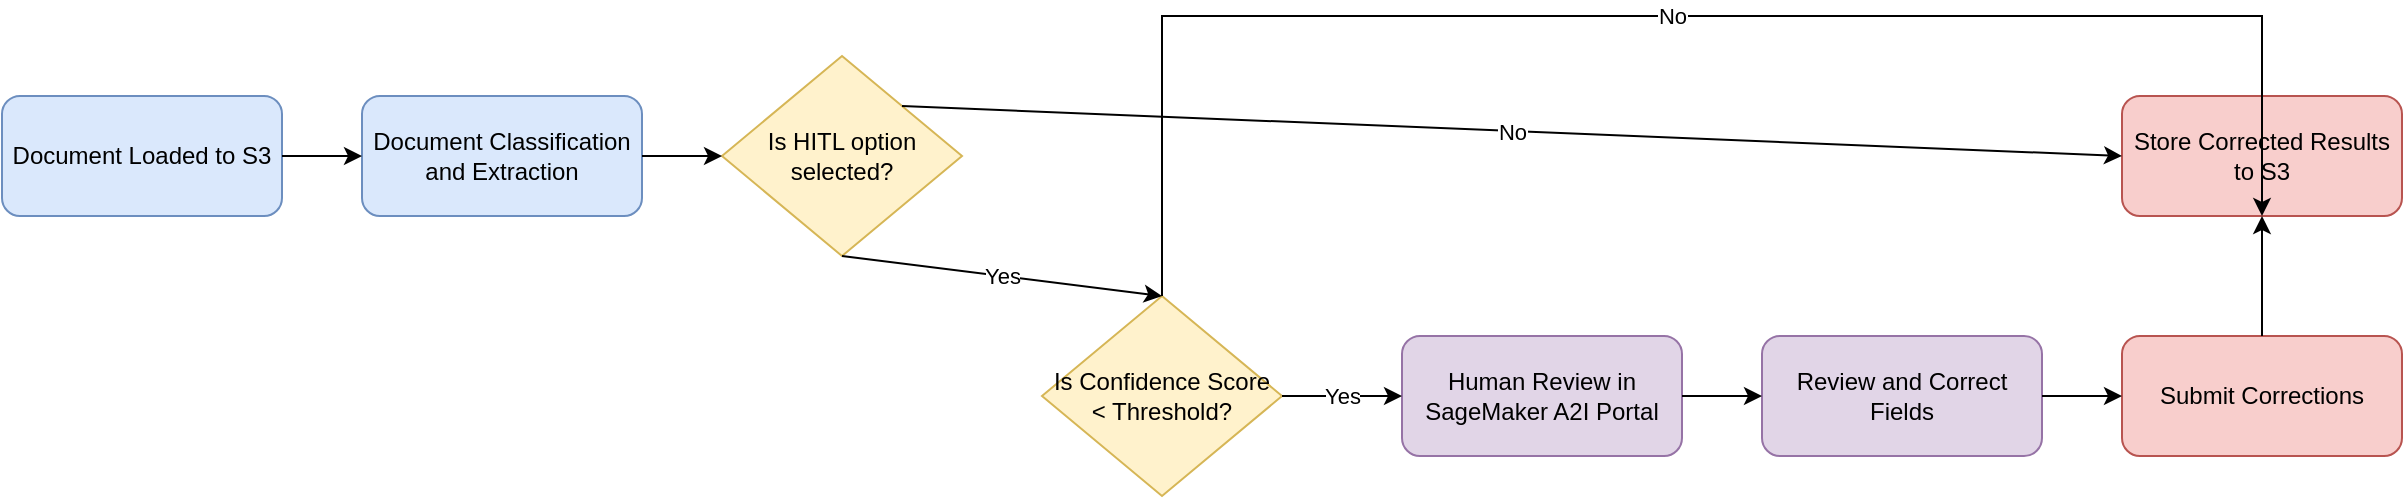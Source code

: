 <mxfile version="24.7.17" type="device">
  <diagram name="HITL A2I Workflow" id="hitl-workflow">
    <mxGraphModel dx="1422" dy="794" grid="1" gridSize="10" guides="1" tooltips="1" connect="1" arrows="1" fold="1" page="1" pageScale="1" pageWidth="1169" pageHeight="827" math="0" shadow="0">
      <root>
        <mxCell id="0" />
        <mxCell id="1" parent="0" />
        
        <!-- Document Loaded to S3 -->
        <mxCell id="2" value="Document Loaded to S3" style="rounded=1;whiteSpace=wrap;html=1;fillColor=#dae8fc;strokeColor=#6c8ebf;" vertex="1" parent="1">
          <mxGeometry x="20" y="120" width="140" height="60" as="geometry" />
        </mxCell>
        
        <!-- Document Classification and Extraction -->
        <mxCell id="3" value="Document Classification and Extraction" style="rounded=1;whiteSpace=wrap;html=1;fillColor=#dae8fc;strokeColor=#6c8ebf;" vertex="1" parent="1">
          <mxGeometry x="200" y="120" width="140" height="60" as="geometry" />
        </mxCell>
        
        <!-- Is HITL option selected? -->
        <mxCell id="4" value="Is HITL option selected?" style="rhombus;whiteSpace=wrap;html=1;fillColor=#fff2cc;strokeColor=#d6b656;" vertex="1" parent="1">
          <mxGeometry x="380" y="100" width="120" height="100" as="geometry" />
        </mxCell>
        
        <!-- Is Confidence Score < Threshold? -->
        <mxCell id="5" value="Is Confidence Score &lt; Threshold?" style="rhombus;whiteSpace=wrap;html=1;fillColor=#fff2cc;strokeColor=#d6b656;" vertex="1" parent="1">
          <mxGeometry x="540" y="220" width="120" height="100" as="geometry" />
        </mxCell>
        
        <!-- Human Review in SageMaker A2I Portal -->
        <mxCell id="6" value="Human Review in SageMaker A2I Portal" style="rounded=1;whiteSpace=wrap;html=1;fillColor=#e1d5e7;strokeColor=#9673a6;" vertex="1" parent="1">
          <mxGeometry x="720" y="240" width="140" height="60" as="geometry" />
        </mxCell>
        
        <!-- Review and Correct Fields -->
        <mxCell id="7" value="Review and Correct Fields" style="rounded=1;whiteSpace=wrap;html=1;fillColor=#e1d5e7;strokeColor=#9673a6;" vertex="1" parent="1">
          <mxGeometry x="900" y="240" width="140" height="60" as="geometry" />
        </mxCell>
        
        <!-- Submit Corrections -->
        <mxCell id="8" value="Submit Corrections" style="rounded=1;whiteSpace=wrap;html=1;fillColor=#f8cecc;strokeColor=#b85450;" vertex="1" parent="1">
          <mxGeometry x="1080" y="240" width="140" height="60" as="geometry" />
        </mxCell>
        
        <!-- Store Corrected Results to S3 -->
        <mxCell id="9" value="Store Corrected Results to S3" style="rounded=1;whiteSpace=wrap;html=1;fillColor=#f8cecc;strokeColor=#b85450;" vertex="1" parent="1">
          <mxGeometry x="1080" y="120" width="140" height="60" as="geometry" />
        </mxCell>
        
        <!-- Arrows -->
        <!-- Document to Classification -->
        <mxCell id="10" value="" style="endArrow=classic;html=1;rounded=0;exitX=1;exitY=0.5;exitDx=0;exitDy=0;entryX=0;entryY=0.5;entryDx=0;entryDy=0;" edge="1" parent="1" source="2" target="3">
          <mxGeometry width="50" height="50" relative="1" as="geometry">
            <mxPoint x="170" y="150" as="sourcePoint" />
            <mxPoint x="190" y="150" as="targetPoint" />
          </mxGeometry>
        </mxCell>
        
        <!-- Classification to HITL Decision -->
        <mxCell id="11" value="" style="endArrow=classic;html=1;rounded=0;exitX=1;exitY=0.5;exitDx=0;exitDy=0;entryX=0;entryY=0.5;entryDx=0;entryDy=0;" edge="1" parent="1" source="3" target="4">
          <mxGeometry width="50" height="50" relative="1" as="geometry">
            <mxPoint x="350" y="150" as="sourcePoint" />
            <mxPoint x="370" y="150" as="targetPoint" />
          </mxGeometry>
        </mxCell>
        
        <!-- HITL Decision Yes to Confidence Check -->
        <mxCell id="12" value="Yes" style="endArrow=classic;html=1;rounded=0;exitX=0.5;exitY=1;exitDx=0;exitDy=0;entryX=0.5;entryY=0;entryDx=0;entryDy=0;" edge="1" parent="1" source="4" target="5">
          <mxGeometry width="50" height="50" relative="1" as="geometry">
            <mxPoint x="440" y="210" as="sourcePoint" />
            <mxPoint x="600" y="210" as="targetPoint" />
          </mxGeometry>
        </mxCell>
        
        <!-- HITL Decision No to Store Results -->
        <mxCell id="13" value="No" style="endArrow=classic;html=1;rounded=0;exitX=1;exitY=0;exitDx=0;exitDy=0;entryX=0;entryY=0.5;entryDx=0;entryDy=0;" edge="1" parent="1" source="4" target="9">
          <mxGeometry width="50" height="50" relative="1" as="geometry">
            <mxPoint x="510" y="120" as="sourcePoint" />
            <mxPoint x="1070" y="150" as="targetPoint" />
          </mxGeometry>
        </mxCell>
        
        <!-- Confidence Check Yes to Human Review -->
        <mxCell id="14" value="Yes" style="endArrow=classic;html=1;rounded=0;exitX=1;exitY=0.5;exitDx=0;exitDy=0;entryX=0;entryY=0.5;entryDx=0;entryDy=0;" edge="1" parent="1" source="5" target="6">
          <mxGeometry width="50" height="50" relative="1" as="geometry">
            <mxPoint x="670" y="270" as="sourcePoint" />
            <mxPoint x="710" y="270" as="targetPoint" />
          </mxGeometry>
        </mxCell>
        
        <!-- Confidence Check No to Store Results -->
        <mxCell id="15" value="No" style="endArrow=classic;html=1;rounded=0;exitX=0.5;exitY=0;exitDx=0;exitDy=0;entryX=0.5;entryY=1;entryDx=0;entryDy=0;" edge="1" parent="1" source="5" target="9">
          <mxGeometry width="50" height="50" relative="1" as="geometry">
            <mxPoint x="600" y="210" as="sourcePoint" />
            <mxPoint x="1150" y="190" as="targetPoint" />
            <Array as="points">
              <mxPoint x="600" y="80" />
              <mxPoint x="1150" y="80" />
            </Array>
          </mxGeometry>
        </mxCell>
        
        <!-- Human Review to Review Fields -->
        <mxCell id="16" value="" style="endArrow=classic;html=1;rounded=0;exitX=1;exitY=0.5;exitDx=0;exitDy=0;entryX=0;entryY=0.5;entryDx=0;entryDy=0;" edge="1" parent="1" source="6" target="7">
          <mxGeometry width="50" height="50" relative="1" as="geometry">
            <mxPoint x="870" y="270" as="sourcePoint" />
            <mxPoint x="890" y="270" as="targetPoint" />
          </mxGeometry>
        </mxCell>
        
        <!-- Review Fields to Submit -->
        <mxCell id="17" value="" style="endArrow=classic;html=1;rounded=0;exitX=1;exitY=0.5;exitDx=0;exitDy=0;entryX=0;entryY=0.5;entryDx=0;entryDy=0;" edge="1" parent="1" source="7" target="8">
          <mxGeometry width="50" height="50" relative="1" as="geometry">
            <mxPoint x="1050" y="270" as="sourcePoint" />
            <mxPoint x="1070" y="270" as="targetPoint" />
          </mxGeometry>
        </mxCell>
        
        <!-- Submit to Store Results -->
        <mxCell id="18" value="" style="endArrow=classic;html=1;rounded=0;exitX=0.5;exitY=0;exitDx=0;exitDy=0;entryX=0.5;entryY=1;entryDx=0;entryDy=0;" edge="1" parent="1" source="8" target="9">
          <mxGeometry width="50" height="50" relative="1" as="geometry">
            <mxPoint x="1150" y="230" as="sourcePoint" />
            <mxPoint x="1150" y="190" as="targetPoint" />
          </mxGeometry>
        </mxCell>
        
      </root>
    </mxGraphModel>
  </diagram>
</mxfile>
